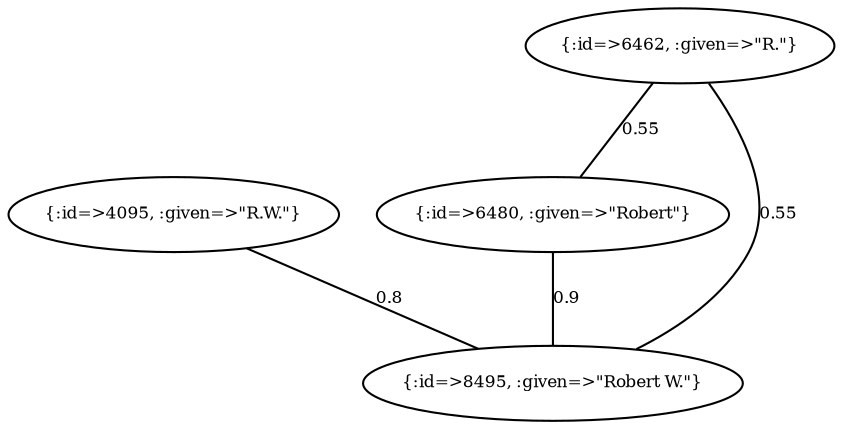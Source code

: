 graph Collector__WeightedGraph {
    "{:id=>4095, :given=>\"R.W.\"}" [
        fontsize = 8,
        label = "{:id=>4095, :given=>\"R.W.\"}"
    ]

    "{:id=>6462, :given=>\"R.\"}" [
        fontsize = 8,
        label = "{:id=>6462, :given=>\"R.\"}"
    ]

    "{:id=>6480, :given=>\"Robert\"}" [
        fontsize = 8,
        label = "{:id=>6480, :given=>\"Robert\"}"
    ]

    "{:id=>8495, :given=>\"Robert W.\"}" [
        fontsize = 8,
        label = "{:id=>8495, :given=>\"Robert W.\"}"
    ]

    "{:id=>4095, :given=>\"R.W.\"}" -- "{:id=>8495, :given=>\"Robert W.\"}" [
        fontsize = 8,
        label = 0.8
    ]

    "{:id=>6462, :given=>\"R.\"}" -- "{:id=>6480, :given=>\"Robert\"}" [
        fontsize = 8,
        label = 0.55
    ]

    "{:id=>6462, :given=>\"R.\"}" -- "{:id=>8495, :given=>\"Robert W.\"}" [
        fontsize = 8,
        label = 0.55
    ]

    "{:id=>6480, :given=>\"Robert\"}" -- "{:id=>8495, :given=>\"Robert W.\"}" [
        fontsize = 8,
        label = 0.9
    ]
}
